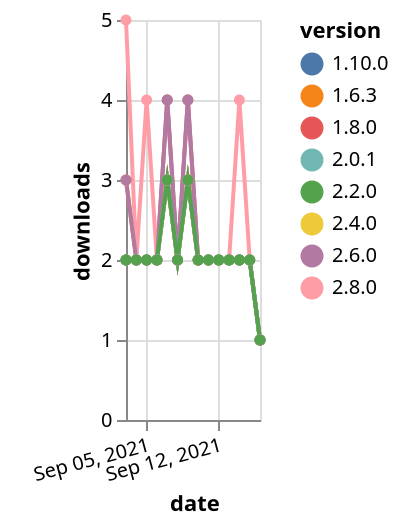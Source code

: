 {"$schema": "https://vega.github.io/schema/vega-lite/v5.json", "description": "A simple bar chart with embedded data.", "data": {"values": [{"date": "2021-09-03", "total": 1004, "delta": 2, "version": "2.4.0"}, {"date": "2021-09-04", "total": 1006, "delta": 2, "version": "2.4.0"}, {"date": "2021-09-05", "total": 1008, "delta": 2, "version": "2.4.0"}, {"date": "2021-09-06", "total": 1010, "delta": 2, "version": "2.4.0"}, {"date": "2021-09-07", "total": 1013, "delta": 3, "version": "2.4.0"}, {"date": "2021-09-08", "total": 1015, "delta": 2, "version": "2.4.0"}, {"date": "2021-09-09", "total": 1018, "delta": 3, "version": "2.4.0"}, {"date": "2021-09-10", "total": 1020, "delta": 2, "version": "2.4.0"}, {"date": "2021-09-11", "total": 1022, "delta": 2, "version": "2.4.0"}, {"date": "2021-09-12", "total": 1024, "delta": 2, "version": "2.4.0"}, {"date": "2021-09-13", "total": 1026, "delta": 2, "version": "2.4.0"}, {"date": "2021-09-14", "total": 1028, "delta": 2, "version": "2.4.0"}, {"date": "2021-09-15", "total": 1030, "delta": 2, "version": "2.4.0"}, {"date": "2021-09-16", "total": 1031, "delta": 1, "version": "2.4.0"}, {"date": "2021-09-03", "total": 2494, "delta": 2, "version": "1.8.0"}, {"date": "2021-09-04", "total": 2496, "delta": 2, "version": "1.8.0"}, {"date": "2021-09-05", "total": 2498, "delta": 2, "version": "1.8.0"}, {"date": "2021-09-06", "total": 2500, "delta": 2, "version": "1.8.0"}, {"date": "2021-09-07", "total": 2504, "delta": 4, "version": "1.8.0"}, {"date": "2021-09-08", "total": 2506, "delta": 2, "version": "1.8.0"}, {"date": "2021-09-09", "total": 2510, "delta": 4, "version": "1.8.0"}, {"date": "2021-09-10", "total": 2512, "delta": 2, "version": "1.8.0"}, {"date": "2021-09-11", "total": 2514, "delta": 2, "version": "1.8.0"}, {"date": "2021-09-12", "total": 2516, "delta": 2, "version": "1.8.0"}, {"date": "2021-09-13", "total": 2518, "delta": 2, "version": "1.8.0"}, {"date": "2021-09-14", "total": 2520, "delta": 2, "version": "1.8.0"}, {"date": "2021-09-15", "total": 2522, "delta": 2, "version": "1.8.0"}, {"date": "2021-09-16", "total": 2523, "delta": 1, "version": "1.8.0"}, {"date": "2021-09-03", "total": 2034, "delta": 2, "version": "1.10.0"}, {"date": "2021-09-04", "total": 2036, "delta": 2, "version": "1.10.0"}, {"date": "2021-09-05", "total": 2038, "delta": 2, "version": "1.10.0"}, {"date": "2021-09-06", "total": 2040, "delta": 2, "version": "1.10.0"}, {"date": "2021-09-07", "total": 2043, "delta": 3, "version": "1.10.0"}, {"date": "2021-09-08", "total": 2045, "delta": 2, "version": "1.10.0"}, {"date": "2021-09-09", "total": 2048, "delta": 3, "version": "1.10.0"}, {"date": "2021-09-10", "total": 2050, "delta": 2, "version": "1.10.0"}, {"date": "2021-09-11", "total": 2052, "delta": 2, "version": "1.10.0"}, {"date": "2021-09-12", "total": 2054, "delta": 2, "version": "1.10.0"}, {"date": "2021-09-13", "total": 2056, "delta": 2, "version": "1.10.0"}, {"date": "2021-09-14", "total": 2058, "delta": 2, "version": "1.10.0"}, {"date": "2021-09-15", "total": 2060, "delta": 2, "version": "1.10.0"}, {"date": "2021-09-16", "total": 2061, "delta": 1, "version": "1.10.0"}, {"date": "2021-09-03", "total": 2352, "delta": 3, "version": "1.6.3"}, {"date": "2021-09-04", "total": 2354, "delta": 2, "version": "1.6.3"}, {"date": "2021-09-05", "total": 2356, "delta": 2, "version": "1.6.3"}, {"date": "2021-09-06", "total": 2358, "delta": 2, "version": "1.6.3"}, {"date": "2021-09-07", "total": 2361, "delta": 3, "version": "1.6.3"}, {"date": "2021-09-08", "total": 2363, "delta": 2, "version": "1.6.3"}, {"date": "2021-09-09", "total": 2366, "delta": 3, "version": "1.6.3"}, {"date": "2021-09-10", "total": 2368, "delta": 2, "version": "1.6.3"}, {"date": "2021-09-11", "total": 2370, "delta": 2, "version": "1.6.3"}, {"date": "2021-09-12", "total": 2372, "delta": 2, "version": "1.6.3"}, {"date": "2021-09-13", "total": 2374, "delta": 2, "version": "1.6.3"}, {"date": "2021-09-14", "total": 2376, "delta": 2, "version": "1.6.3"}, {"date": "2021-09-15", "total": 2378, "delta": 2, "version": "1.6.3"}, {"date": "2021-09-16", "total": 2379, "delta": 1, "version": "1.6.3"}, {"date": "2021-09-03", "total": 231, "delta": 5, "version": "2.8.0"}, {"date": "2021-09-04", "total": 233, "delta": 2, "version": "2.8.0"}, {"date": "2021-09-05", "total": 237, "delta": 4, "version": "2.8.0"}, {"date": "2021-09-06", "total": 239, "delta": 2, "version": "2.8.0"}, {"date": "2021-09-07", "total": 242, "delta": 3, "version": "2.8.0"}, {"date": "2021-09-08", "total": 244, "delta": 2, "version": "2.8.0"}, {"date": "2021-09-09", "total": 247, "delta": 3, "version": "2.8.0"}, {"date": "2021-09-10", "total": 249, "delta": 2, "version": "2.8.0"}, {"date": "2021-09-11", "total": 251, "delta": 2, "version": "2.8.0"}, {"date": "2021-09-12", "total": 253, "delta": 2, "version": "2.8.0"}, {"date": "2021-09-13", "total": 255, "delta": 2, "version": "2.8.0"}, {"date": "2021-09-14", "total": 259, "delta": 4, "version": "2.8.0"}, {"date": "2021-09-15", "total": 261, "delta": 2, "version": "2.8.0"}, {"date": "2021-09-16", "total": 262, "delta": 1, "version": "2.8.0"}, {"date": "2021-09-03", "total": 722, "delta": 3, "version": "2.6.0"}, {"date": "2021-09-04", "total": 724, "delta": 2, "version": "2.6.0"}, {"date": "2021-09-05", "total": 726, "delta": 2, "version": "2.6.0"}, {"date": "2021-09-06", "total": 728, "delta": 2, "version": "2.6.0"}, {"date": "2021-09-07", "total": 732, "delta": 4, "version": "2.6.0"}, {"date": "2021-09-08", "total": 734, "delta": 2, "version": "2.6.0"}, {"date": "2021-09-09", "total": 738, "delta": 4, "version": "2.6.0"}, {"date": "2021-09-10", "total": 740, "delta": 2, "version": "2.6.0"}, {"date": "2021-09-11", "total": 742, "delta": 2, "version": "2.6.0"}, {"date": "2021-09-12", "total": 744, "delta": 2, "version": "2.6.0"}, {"date": "2021-09-13", "total": 746, "delta": 2, "version": "2.6.0"}, {"date": "2021-09-14", "total": 748, "delta": 2, "version": "2.6.0"}, {"date": "2021-09-15", "total": 750, "delta": 2, "version": "2.6.0"}, {"date": "2021-09-16", "total": 751, "delta": 1, "version": "2.6.0"}, {"date": "2021-09-03", "total": 1688, "delta": 2, "version": "2.0.1"}, {"date": "2021-09-04", "total": 1690, "delta": 2, "version": "2.0.1"}, {"date": "2021-09-05", "total": 1692, "delta": 2, "version": "2.0.1"}, {"date": "2021-09-06", "total": 1694, "delta": 2, "version": "2.0.1"}, {"date": "2021-09-07", "total": 1697, "delta": 3, "version": "2.0.1"}, {"date": "2021-09-08", "total": 1699, "delta": 2, "version": "2.0.1"}, {"date": "2021-09-09", "total": 1702, "delta": 3, "version": "2.0.1"}, {"date": "2021-09-10", "total": 1704, "delta": 2, "version": "2.0.1"}, {"date": "2021-09-11", "total": 1706, "delta": 2, "version": "2.0.1"}, {"date": "2021-09-12", "total": 1708, "delta": 2, "version": "2.0.1"}, {"date": "2021-09-13", "total": 1710, "delta": 2, "version": "2.0.1"}, {"date": "2021-09-14", "total": 1712, "delta": 2, "version": "2.0.1"}, {"date": "2021-09-15", "total": 1714, "delta": 2, "version": "2.0.1"}, {"date": "2021-09-16", "total": 1715, "delta": 1, "version": "2.0.1"}, {"date": "2021-09-03", "total": 1478, "delta": 2, "version": "2.2.0"}, {"date": "2021-09-04", "total": 1480, "delta": 2, "version": "2.2.0"}, {"date": "2021-09-05", "total": 1482, "delta": 2, "version": "2.2.0"}, {"date": "2021-09-06", "total": 1484, "delta": 2, "version": "2.2.0"}, {"date": "2021-09-07", "total": 1487, "delta": 3, "version": "2.2.0"}, {"date": "2021-09-08", "total": 1489, "delta": 2, "version": "2.2.0"}, {"date": "2021-09-09", "total": 1492, "delta": 3, "version": "2.2.0"}, {"date": "2021-09-10", "total": 1494, "delta": 2, "version": "2.2.0"}, {"date": "2021-09-11", "total": 1496, "delta": 2, "version": "2.2.0"}, {"date": "2021-09-12", "total": 1498, "delta": 2, "version": "2.2.0"}, {"date": "2021-09-13", "total": 1500, "delta": 2, "version": "2.2.0"}, {"date": "2021-09-14", "total": 1502, "delta": 2, "version": "2.2.0"}, {"date": "2021-09-15", "total": 1504, "delta": 2, "version": "2.2.0"}, {"date": "2021-09-16", "total": 1505, "delta": 1, "version": "2.2.0"}]}, "width": "container", "mark": {"type": "line", "point": {"filled": true}}, "encoding": {"x": {"field": "date", "type": "temporal", "timeUnit": "yearmonthdate", "title": "date", "axis": {"labelAngle": -15}}, "y": {"field": "delta", "type": "quantitative", "title": "downloads"}, "color": {"field": "version", "type": "nominal"}, "tooltip": {"field": "delta"}}}